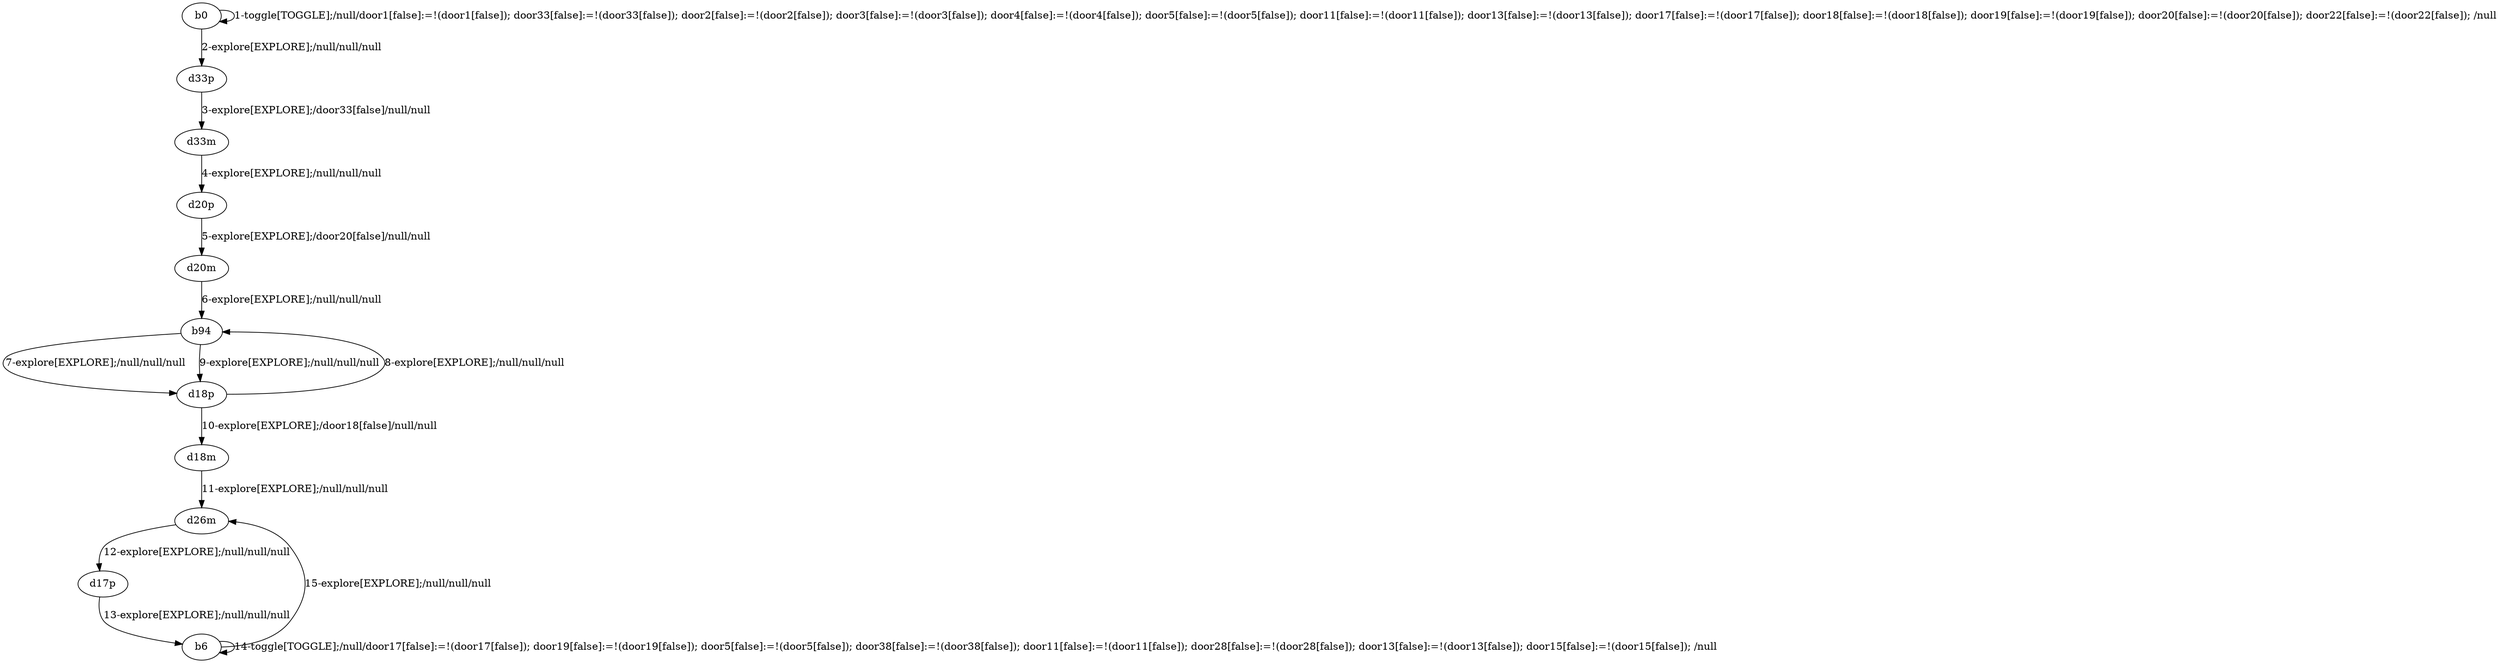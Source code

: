 # Total number of goals covered by this test: 1
# d18p --> b94

digraph g {
"b0" -> "b0" [label = "1-toggle[TOGGLE];/null/door1[false]:=!(door1[false]); door33[false]:=!(door33[false]); door2[false]:=!(door2[false]); door3[false]:=!(door3[false]); door4[false]:=!(door4[false]); door5[false]:=!(door5[false]); door11[false]:=!(door11[false]); door13[false]:=!(door13[false]); door17[false]:=!(door17[false]); door18[false]:=!(door18[false]); door19[false]:=!(door19[false]); door20[false]:=!(door20[false]); door22[false]:=!(door22[false]); /null"];
"b0" -> "d33p" [label = "2-explore[EXPLORE];/null/null/null"];
"d33p" -> "d33m" [label = "3-explore[EXPLORE];/door33[false]/null/null"];
"d33m" -> "d20p" [label = "4-explore[EXPLORE];/null/null/null"];
"d20p" -> "d20m" [label = "5-explore[EXPLORE];/door20[false]/null/null"];
"d20m" -> "b94" [label = "6-explore[EXPLORE];/null/null/null"];
"b94" -> "d18p" [label = "7-explore[EXPLORE];/null/null/null"];
"d18p" -> "b94" [label = "8-explore[EXPLORE];/null/null/null"];
"b94" -> "d18p" [label = "9-explore[EXPLORE];/null/null/null"];
"d18p" -> "d18m" [label = "10-explore[EXPLORE];/door18[false]/null/null"];
"d18m" -> "d26m" [label = "11-explore[EXPLORE];/null/null/null"];
"d26m" -> "d17p" [label = "12-explore[EXPLORE];/null/null/null"];
"d17p" -> "b6" [label = "13-explore[EXPLORE];/null/null/null"];
"b6" -> "b6" [label = "14-toggle[TOGGLE];/null/door17[false]:=!(door17[false]); door19[false]:=!(door19[false]); door5[false]:=!(door5[false]); door38[false]:=!(door38[false]); door11[false]:=!(door11[false]); door28[false]:=!(door28[false]); door13[false]:=!(door13[false]); door15[false]:=!(door15[false]); /null"];
"b6" -> "d26m" [label = "15-explore[EXPLORE];/null/null/null"];
}